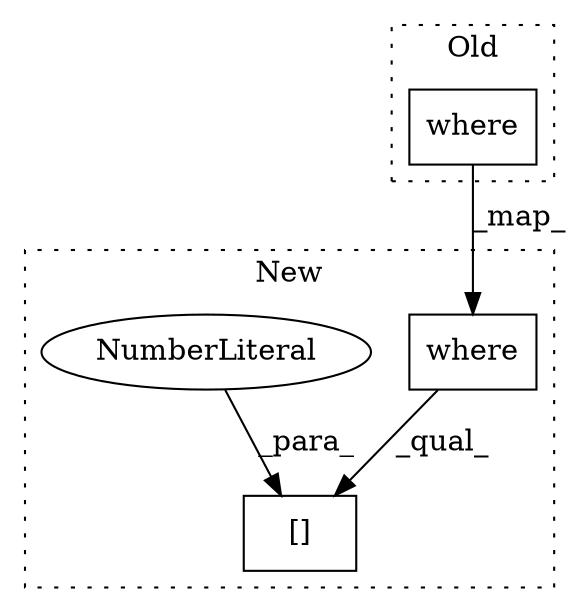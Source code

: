 digraph G {
subgraph cluster0 {
1 [label="where" a="32" s="1776,1830" l="6,1" shape="box"];
label = "Old";
style="dotted";
}
subgraph cluster1 {
2 [label="where" a="32" s="1734,1788" l="6,1" shape="box"];
3 [label="[]" a="2" s="1728,1791" l="62,1" shape="box"];
4 [label="NumberLiteral" a="34" s="1790" l="1" shape="ellipse"];
label = "New";
style="dotted";
}
1 -> 2 [label="_map_"];
2 -> 3 [label="_qual_"];
4 -> 3 [label="_para_"];
}